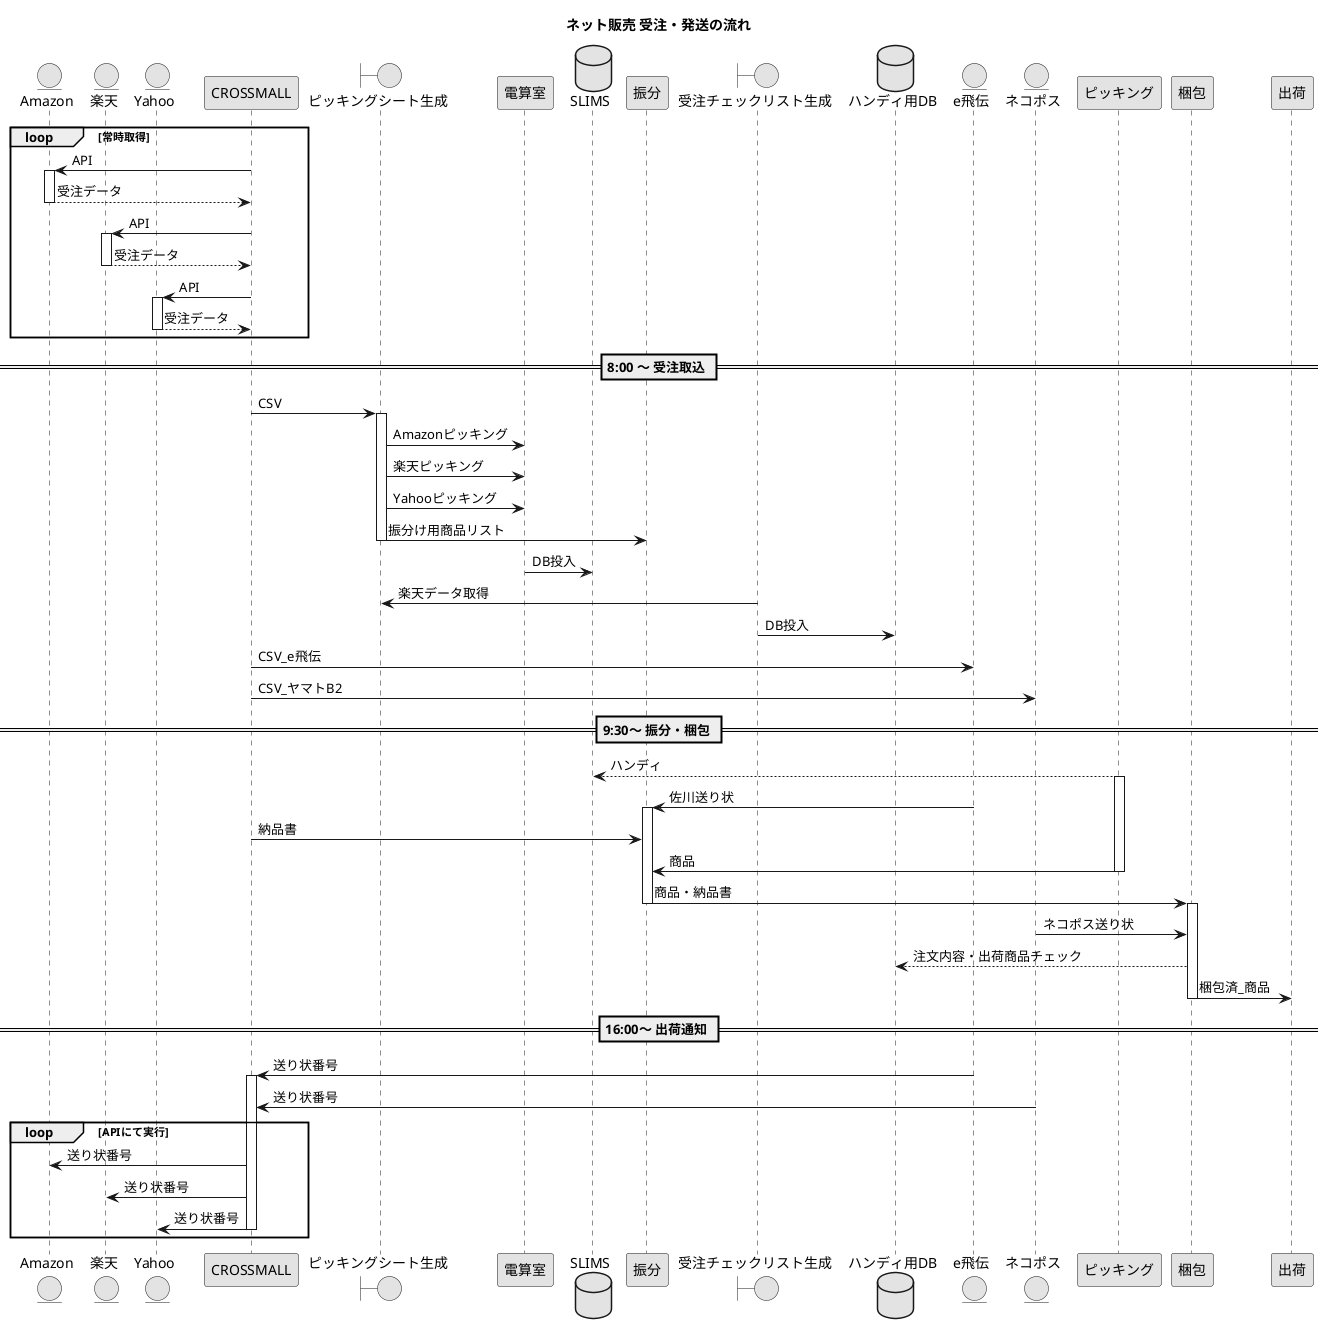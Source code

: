 @startuml /uml/recieving_orders_process

skinparam monochrome true

title ネット販売 受注・発送の流れ

entity Amazon
entity 楽天
entity Yahoo

Loop 常時取得

    Amazon <- CROSSMALL :API
    activate Amazon
    Amazon --> CROSSMALL :受注データ
    deactivate Amazon

    楽天 <- CROSSMALL : API
    activate 楽天
    楽天 --> CROSSMALL : 受注データ
    deactivate 楽天

    Yahoo <- CROSSMALL : API
    activate Yahoo
    Yahoo --> CROSSMALL : 受注データ
    deactivate Yahoo
end

deactivate CROSSMALL

== 8:00 ～ 受注取込 ==

    Boundary ピッキングシート生成

    CROSSMALL -> ピッキングシート生成 : CSV

    activate ピッキングシート生成   
        ピッキングシート生成 -> 電算室 : Amazonピッキング
        ピッキングシート生成 -> 電算室 : 楽天ピッキング
        ピッキングシート生成 -> 電算室 : Yahooピッキング
        database SLIMS
        ピッキングシート生成 -> 振分 : 振分け用商品リスト
    deactivate ピッキングシート生成

        電算室 -> SLIMS : DB投入


    
    Boundary 受注チェックリスト生成

    database ハンディ用DB
    ピッキングシート生成 <- 受注チェックリスト生成 : 楽天データ取得
    受注チェックリスト生成 -> ハンディ用DB :DB投入


    entity e飛伝
    entity ネコポス

    CROSSMALL -> e飛伝 :CSV_e飛伝
    CROSSMALL -> ネコポス :CSV_ヤマトB2

== 9:30～ 振分・梱包 ==
    SLIMS <-- ピッキング : ハンディ
    
    activate ピッキング

        e飛伝 -> 振分 : 佐川送り状
    
    activate 振分
    
    CROSSMALL -> 振分 : 納品書
    ピッキング -> 振分 : 商品
        deactivate ピッキング


        振分 -> 梱包 : 商品・納品書
    
    deactivate 振分

    activate 梱包

        ネコポス -> 梱包 : ネコポス送り状
    
        ハンディ用DB <-- 梱包 : 注文内容・出荷商品チェック

        梱包 -> 出荷 : 梱包済_商品
    
    deactivate 梱包

== 16:00～ 出荷通知 ==

    e飛伝 -> CROSSMALL : 送り状番号
    activate CROSSMALL
    ネコポス -> CROSSMALL : 送り状番号

Loop APIにて実行
    CROSSMALL -> Amazon : 送り状番号
    CROSSMALL -> 楽天 : 送り状番号
    CROSSMALL -> Yahoo : 送り状番号
    deactivate CROSSMALL
end

@enduml



